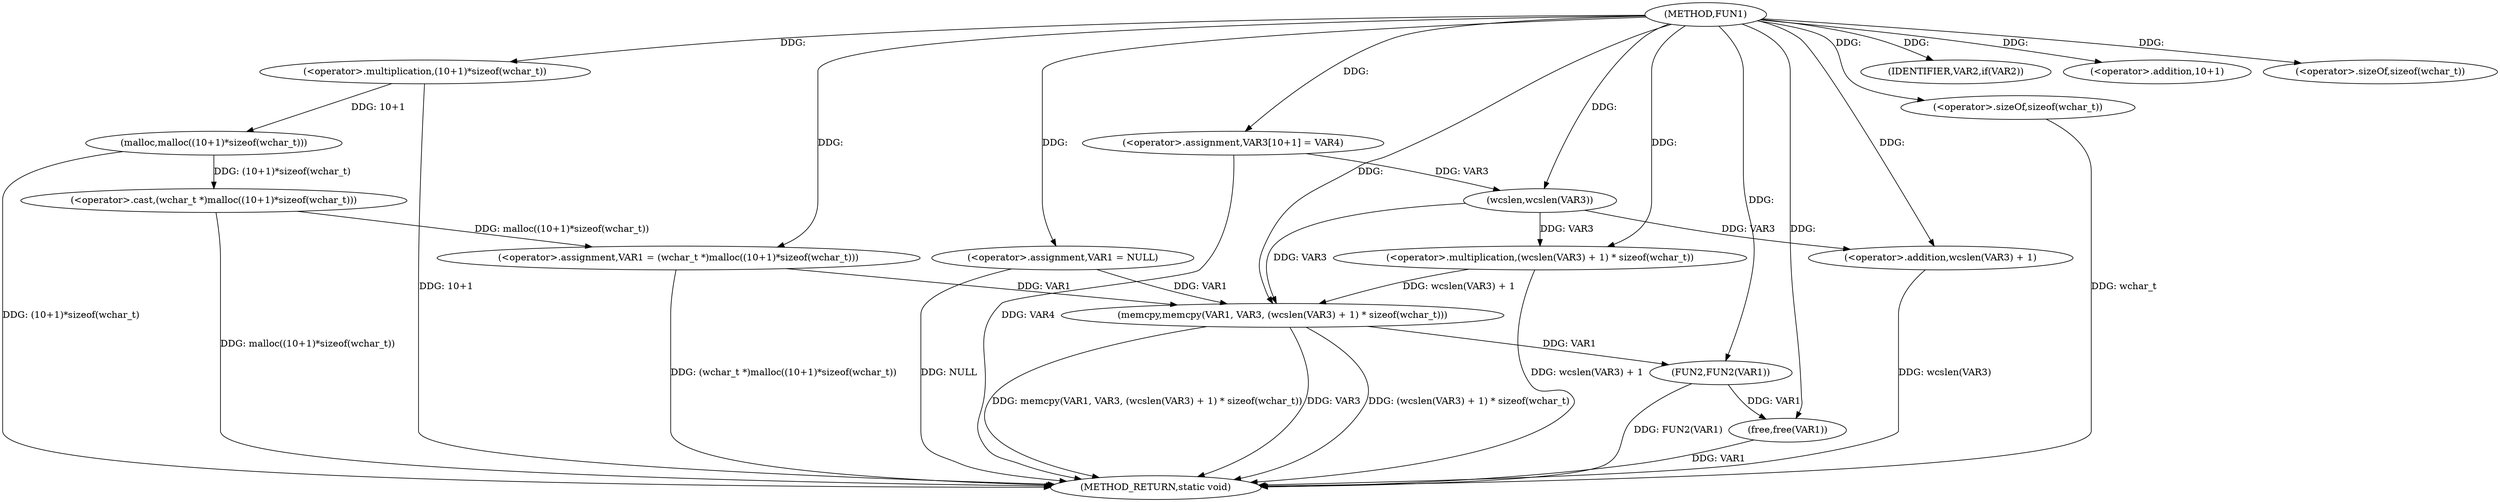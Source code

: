 digraph FUN1 {  
"1000100" [label = "(METHOD,FUN1)" ]
"1000139" [label = "(METHOD_RETURN,static void)" ]
"1000103" [label = "(<operator>.assignment,VAR1 = NULL)" ]
"1000107" [label = "(IDENTIFIER,VAR2,if(VAR2))" ]
"1000109" [label = "(<operator>.assignment,VAR1 = (wchar_t *)malloc((10+1)*sizeof(wchar_t)))" ]
"1000111" [label = "(<operator>.cast,(wchar_t *)malloc((10+1)*sizeof(wchar_t)))" ]
"1000113" [label = "(malloc,malloc((10+1)*sizeof(wchar_t)))" ]
"1000114" [label = "(<operator>.multiplication,(10+1)*sizeof(wchar_t))" ]
"1000115" [label = "(<operator>.addition,10+1)" ]
"1000118" [label = "(<operator>.sizeOf,sizeof(wchar_t))" ]
"1000122" [label = "(<operator>.assignment,VAR3[10+1] = VAR4)" ]
"1000125" [label = "(memcpy,memcpy(VAR1, VAR3, (wcslen(VAR3) + 1) * sizeof(wchar_t)))" ]
"1000128" [label = "(<operator>.multiplication,(wcslen(VAR3) + 1) * sizeof(wchar_t))" ]
"1000129" [label = "(<operator>.addition,wcslen(VAR3) + 1)" ]
"1000130" [label = "(wcslen,wcslen(VAR3))" ]
"1000133" [label = "(<operator>.sizeOf,sizeof(wchar_t))" ]
"1000135" [label = "(FUN2,FUN2(VAR1))" ]
"1000137" [label = "(free,free(VAR1))" ]
  "1000129" -> "1000139"  [ label = "DDG: wcslen(VAR3)"] 
  "1000125" -> "1000139"  [ label = "DDG: memcpy(VAR1, VAR3, (wcslen(VAR3) + 1) * sizeof(wchar_t))"] 
  "1000103" -> "1000139"  [ label = "DDG: NULL"] 
  "1000113" -> "1000139"  [ label = "DDG: (10+1)*sizeof(wchar_t)"] 
  "1000114" -> "1000139"  [ label = "DDG: 10+1"] 
  "1000125" -> "1000139"  [ label = "DDG: VAR3"] 
  "1000109" -> "1000139"  [ label = "DDG: (wchar_t *)malloc((10+1)*sizeof(wchar_t))"] 
  "1000122" -> "1000139"  [ label = "DDG: VAR4"] 
  "1000128" -> "1000139"  [ label = "DDG: wcslen(VAR3) + 1"] 
  "1000133" -> "1000139"  [ label = "DDG: wchar_t"] 
  "1000135" -> "1000139"  [ label = "DDG: FUN2(VAR1)"] 
  "1000111" -> "1000139"  [ label = "DDG: malloc((10+1)*sizeof(wchar_t))"] 
  "1000125" -> "1000139"  [ label = "DDG: (wcslen(VAR3) + 1) * sizeof(wchar_t)"] 
  "1000137" -> "1000139"  [ label = "DDG: VAR1"] 
  "1000100" -> "1000103"  [ label = "DDG: "] 
  "1000100" -> "1000107"  [ label = "DDG: "] 
  "1000111" -> "1000109"  [ label = "DDG: malloc((10+1)*sizeof(wchar_t))"] 
  "1000100" -> "1000109"  [ label = "DDG: "] 
  "1000113" -> "1000111"  [ label = "DDG: (10+1)*sizeof(wchar_t)"] 
  "1000114" -> "1000113"  [ label = "DDG: 10+1"] 
  "1000100" -> "1000114"  [ label = "DDG: "] 
  "1000100" -> "1000115"  [ label = "DDG: "] 
  "1000100" -> "1000118"  [ label = "DDG: "] 
  "1000100" -> "1000122"  [ label = "DDG: "] 
  "1000103" -> "1000125"  [ label = "DDG: VAR1"] 
  "1000109" -> "1000125"  [ label = "DDG: VAR1"] 
  "1000100" -> "1000125"  [ label = "DDG: "] 
  "1000130" -> "1000125"  [ label = "DDG: VAR3"] 
  "1000128" -> "1000125"  [ label = "DDG: wcslen(VAR3) + 1"] 
  "1000130" -> "1000128"  [ label = "DDG: VAR3"] 
  "1000100" -> "1000128"  [ label = "DDG: "] 
  "1000130" -> "1000129"  [ label = "DDG: VAR3"] 
  "1000122" -> "1000130"  [ label = "DDG: VAR3"] 
  "1000100" -> "1000130"  [ label = "DDG: "] 
  "1000100" -> "1000129"  [ label = "DDG: "] 
  "1000100" -> "1000133"  [ label = "DDG: "] 
  "1000125" -> "1000135"  [ label = "DDG: VAR1"] 
  "1000100" -> "1000135"  [ label = "DDG: "] 
  "1000135" -> "1000137"  [ label = "DDG: VAR1"] 
  "1000100" -> "1000137"  [ label = "DDG: "] 
}
